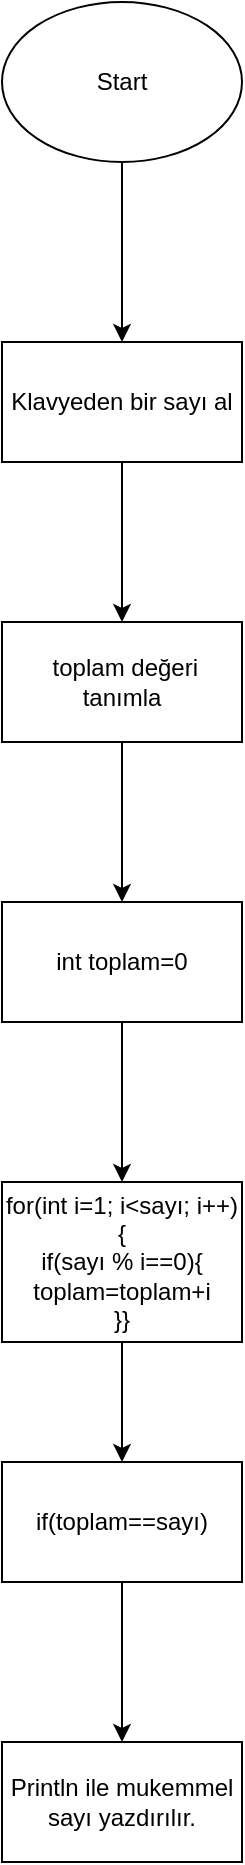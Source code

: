 <mxfile version="20.8.16" type="device"><diagram name="Sayfa -1" id="7R1DmcrHiboZIMK99p1v"><mxGraphModel dx="880" dy="452" grid="1" gridSize="10" guides="1" tooltips="1" connect="1" arrows="1" fold="1" page="1" pageScale="1" pageWidth="827" pageHeight="1169" math="0" shadow="0"><root><mxCell id="0"/><mxCell id="1" parent="0"/><mxCell id="oKuMfEbj-QFog-ZH9ezg-3" value="" style="edgeStyle=orthogonalEdgeStyle;rounded=0;orthogonalLoop=1;jettySize=auto;html=1;" edge="1" parent="1" source="oKuMfEbj-QFog-ZH9ezg-1" target="oKuMfEbj-QFog-ZH9ezg-2"><mxGeometry relative="1" as="geometry"/></mxCell><mxCell id="oKuMfEbj-QFog-ZH9ezg-1" value="Start" style="ellipse;whiteSpace=wrap;html=1;" vertex="1" parent="1"><mxGeometry x="100" y="50" width="120" height="80" as="geometry"/></mxCell><mxCell id="oKuMfEbj-QFog-ZH9ezg-5" value="" style="edgeStyle=orthogonalEdgeStyle;rounded=0;orthogonalLoop=1;jettySize=auto;html=1;" edge="1" parent="1" source="oKuMfEbj-QFog-ZH9ezg-2" target="oKuMfEbj-QFog-ZH9ezg-4"><mxGeometry relative="1" as="geometry"/></mxCell><mxCell id="oKuMfEbj-QFog-ZH9ezg-2" value="Klavyeden bir sayı al" style="whiteSpace=wrap;html=1;" vertex="1" parent="1"><mxGeometry x="100" y="220" width="120" height="60" as="geometry"/></mxCell><mxCell id="oKuMfEbj-QFog-ZH9ezg-7" value="" style="edgeStyle=orthogonalEdgeStyle;rounded=0;orthogonalLoop=1;jettySize=auto;html=1;" edge="1" parent="1" source="oKuMfEbj-QFog-ZH9ezg-4" target="oKuMfEbj-QFog-ZH9ezg-6"><mxGeometry relative="1" as="geometry"/></mxCell><mxCell id="oKuMfEbj-QFog-ZH9ezg-4" value="&amp;nbsp;toplam değeri tanımla" style="whiteSpace=wrap;html=1;" vertex="1" parent="1"><mxGeometry x="100" y="360" width="120" height="60" as="geometry"/></mxCell><mxCell id="oKuMfEbj-QFog-ZH9ezg-9" value="" style="edgeStyle=orthogonalEdgeStyle;rounded=0;orthogonalLoop=1;jettySize=auto;html=1;" edge="1" parent="1" source="oKuMfEbj-QFog-ZH9ezg-6" target="oKuMfEbj-QFog-ZH9ezg-8"><mxGeometry relative="1" as="geometry"/></mxCell><mxCell id="oKuMfEbj-QFog-ZH9ezg-6" value="int toplam=0" style="whiteSpace=wrap;html=1;" vertex="1" parent="1"><mxGeometry x="100" y="500" width="120" height="60" as="geometry"/></mxCell><mxCell id="oKuMfEbj-QFog-ZH9ezg-11" value="" style="edgeStyle=orthogonalEdgeStyle;rounded=0;orthogonalLoop=1;jettySize=auto;html=1;" edge="1" parent="1" source="oKuMfEbj-QFog-ZH9ezg-8" target="oKuMfEbj-QFog-ZH9ezg-10"><mxGeometry relative="1" as="geometry"/></mxCell><mxCell id="oKuMfEbj-QFog-ZH9ezg-8" value="for(int i=1; i&amp;lt;sayı; i++)&lt;br&gt;{&lt;br&gt;if(sayı % i==0){&lt;br&gt;toplam=toplam+i&lt;br&gt;}}" style="whiteSpace=wrap;html=1;" vertex="1" parent="1"><mxGeometry x="100" y="640" width="120" height="80" as="geometry"/></mxCell><mxCell id="oKuMfEbj-QFog-ZH9ezg-13" value="" style="edgeStyle=orthogonalEdgeStyle;rounded=0;orthogonalLoop=1;jettySize=auto;html=1;" edge="1" parent="1" source="oKuMfEbj-QFog-ZH9ezg-10" target="oKuMfEbj-QFog-ZH9ezg-12"><mxGeometry relative="1" as="geometry"/></mxCell><mxCell id="oKuMfEbj-QFog-ZH9ezg-10" value="if(toplam==sayı)" style="whiteSpace=wrap;html=1;" vertex="1" parent="1"><mxGeometry x="100" y="780" width="120" height="60" as="geometry"/></mxCell><mxCell id="oKuMfEbj-QFog-ZH9ezg-12" value="Println ile mukemmel sayı yazdırılır." style="whiteSpace=wrap;html=1;" vertex="1" parent="1"><mxGeometry x="100" y="920" width="120" height="60" as="geometry"/></mxCell></root></mxGraphModel></diagram></mxfile>